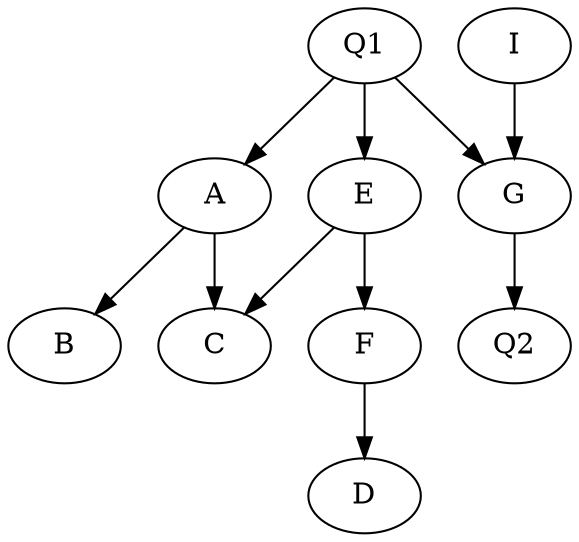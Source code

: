 strict digraph  {
	Q1 -> A;
	Q1 -> E;
	Q1 -> G;
	A -> B;
	A -> C;
	E -> C;
	E -> F;
	F -> D;
	G -> Q2;
	I -> G;
}
